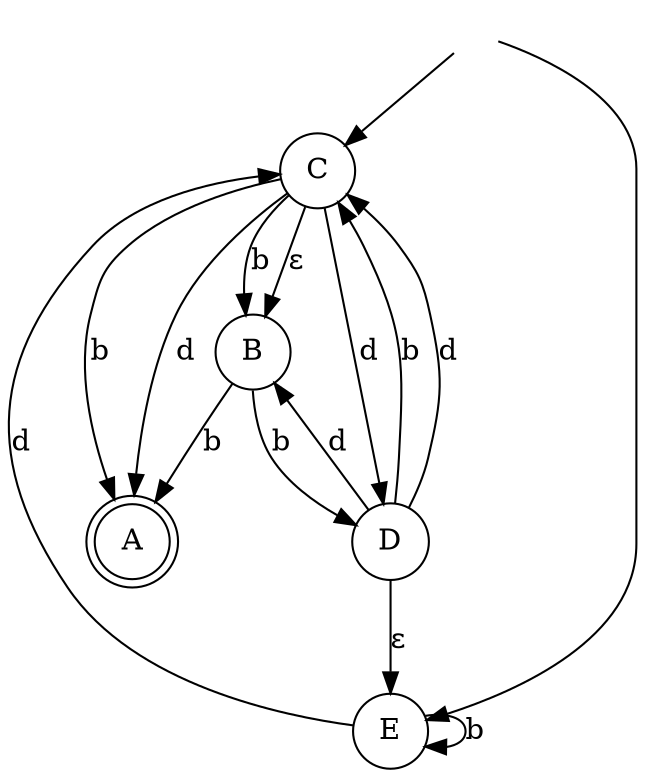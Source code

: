 digraph{ { node[style = invis, shape = none, label = " ", width = 0, height = 0] SSS } node [shape = doublecircle]; A ;  node [shape = circle]; SSS-> C SSS-> E B -> A [ label = "b" ]; B -> D [ label = "b" ]; C -> A [ label = "b" ]; C -> B [ label = "b" ]; C -> A [ label = "d" ]; C -> D [ label = "d" ]; C -> B [ label = "ɛ" ]; D -> C [ label = "b" ]; D -> B [ label = "d" ]; D -> C [ label = "d" ]; D -> E [ label = "ɛ" ]; E -> E [ label = "b" ]; E -> C [ label = "d" ]; }